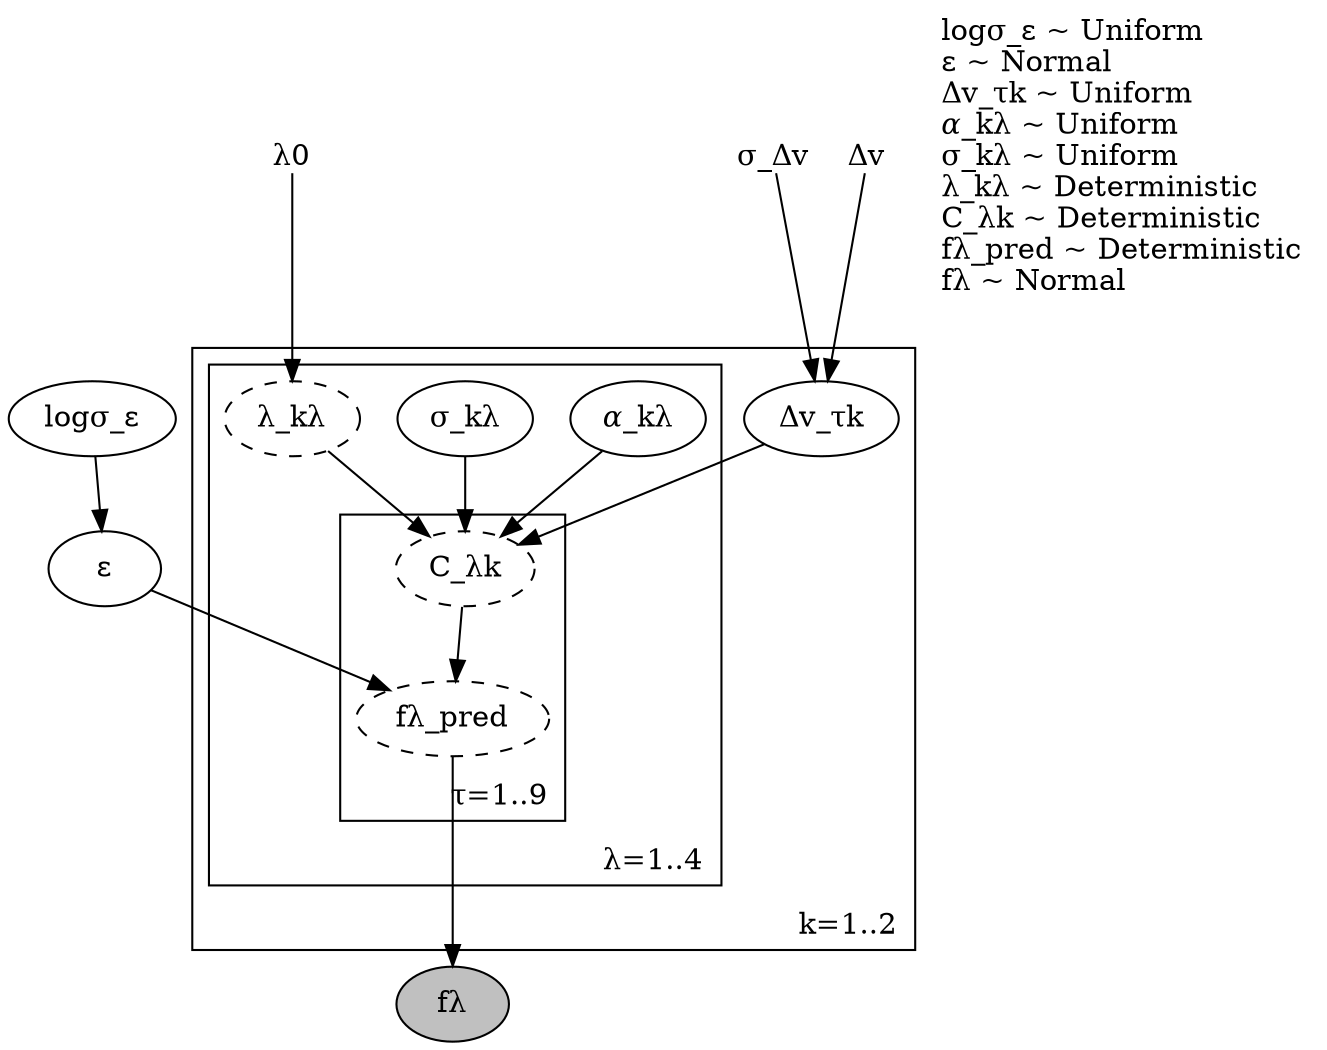 digraph {
	"logσ_ε" [label="logσ_ε" fillcolor=white shape=ellipse style=filled]
	"ε" [label="ε" fillcolor=white shape=ellipse style=filled]
	"fλ" [label="fλ" fillcolor=grey shape=ellipse style=filled]
	"λ0" [label="λ0" fillcolor=white shape=plain style=filled]
	"σ_Δv" [label="σ_Δv" fillcolor=white shape=plain style=filled]
	"Δv" [label="Δv" fillcolor=white shape=plain style=filled]
	subgraph "cluster_k=1..2" {
		label="k=1..2" labeljust=r labelloc=b
		"Δv_τk" [label="Δv_τk" fillcolor=white shape=ellipse style=filled]
		"𝛼_kλ" [label="𝛼_kλ" fillcolor=white shape=ellipse style=filled]
		"σ_kλ" [label="σ_kλ" fillcolor=white shape=ellipse style=filled]
		"λ_kλ" [label="λ_kλ" fillcolor=white shape=ellipse style="filled,dashed"]
		"C_λk" [label="C_λk" fillcolor=white shape=ellipse style="filled,dashed"]
		"fλ_pred" [label="fλ_pred" fillcolor=white shape=ellipse style="filled,dashed"]
		subgraph "cluster_λ=1..4" {
			label="λ=1..4" labeljust=r labelloc=b
			"𝛼_kλ" [label="𝛼_kλ" fillcolor=white shape=ellipse style=filled]
			"σ_kλ" [label="σ_kλ" fillcolor=white shape=ellipse style=filled]
			"λ_kλ" [label="λ_kλ" fillcolor=white shape=ellipse style="filled,dashed"]
			"C_λk" [label="C_λk" fillcolor=white shape=ellipse style="filled,dashed"]
			"fλ_pred" [label="fλ_pred" fillcolor=white shape=ellipse style="filled,dashed"]
			subgraph "cluster_τ=1..9" {
				label="τ=1..9" labeljust=r labelloc=b
				"C_λk" [label="C_λk" fillcolor=white shape=ellipse style="filled,dashed"]
				"fλ_pred" [label="fλ_pred" fillcolor=white shape=ellipse style="filled,dashed"]
			}
		}
	}
	"logσ_ε" -> "ε"
	"Δv_τk" -> "C_λk"
	"𝛼_kλ" -> "C_λk"
	"σ_kλ" -> "C_λk"
	"λ_kλ" -> "C_λk"
	"ε" -> "fλ_pred"
	"C_λk" -> "fλ_pred"
	"fλ_pred" -> "fλ"
	"σ_Δv" -> "Δv_τk"
	"Δv" -> "Δv_τk"
	"λ0" -> "λ_kλ"
	distribution_description_node [label="logσ_ε ~ Uniform\lε ~ Normal\lΔv_τk ~ Uniform\l𝛼_kλ ~ Uniform\lσ_kλ ~ Uniform\lλ_kλ ~ Deterministic\lC_λk ~ Deterministic\lfλ_pred ~ Deterministic\lfλ ~ Normal\l" shape=plaintext]
}
